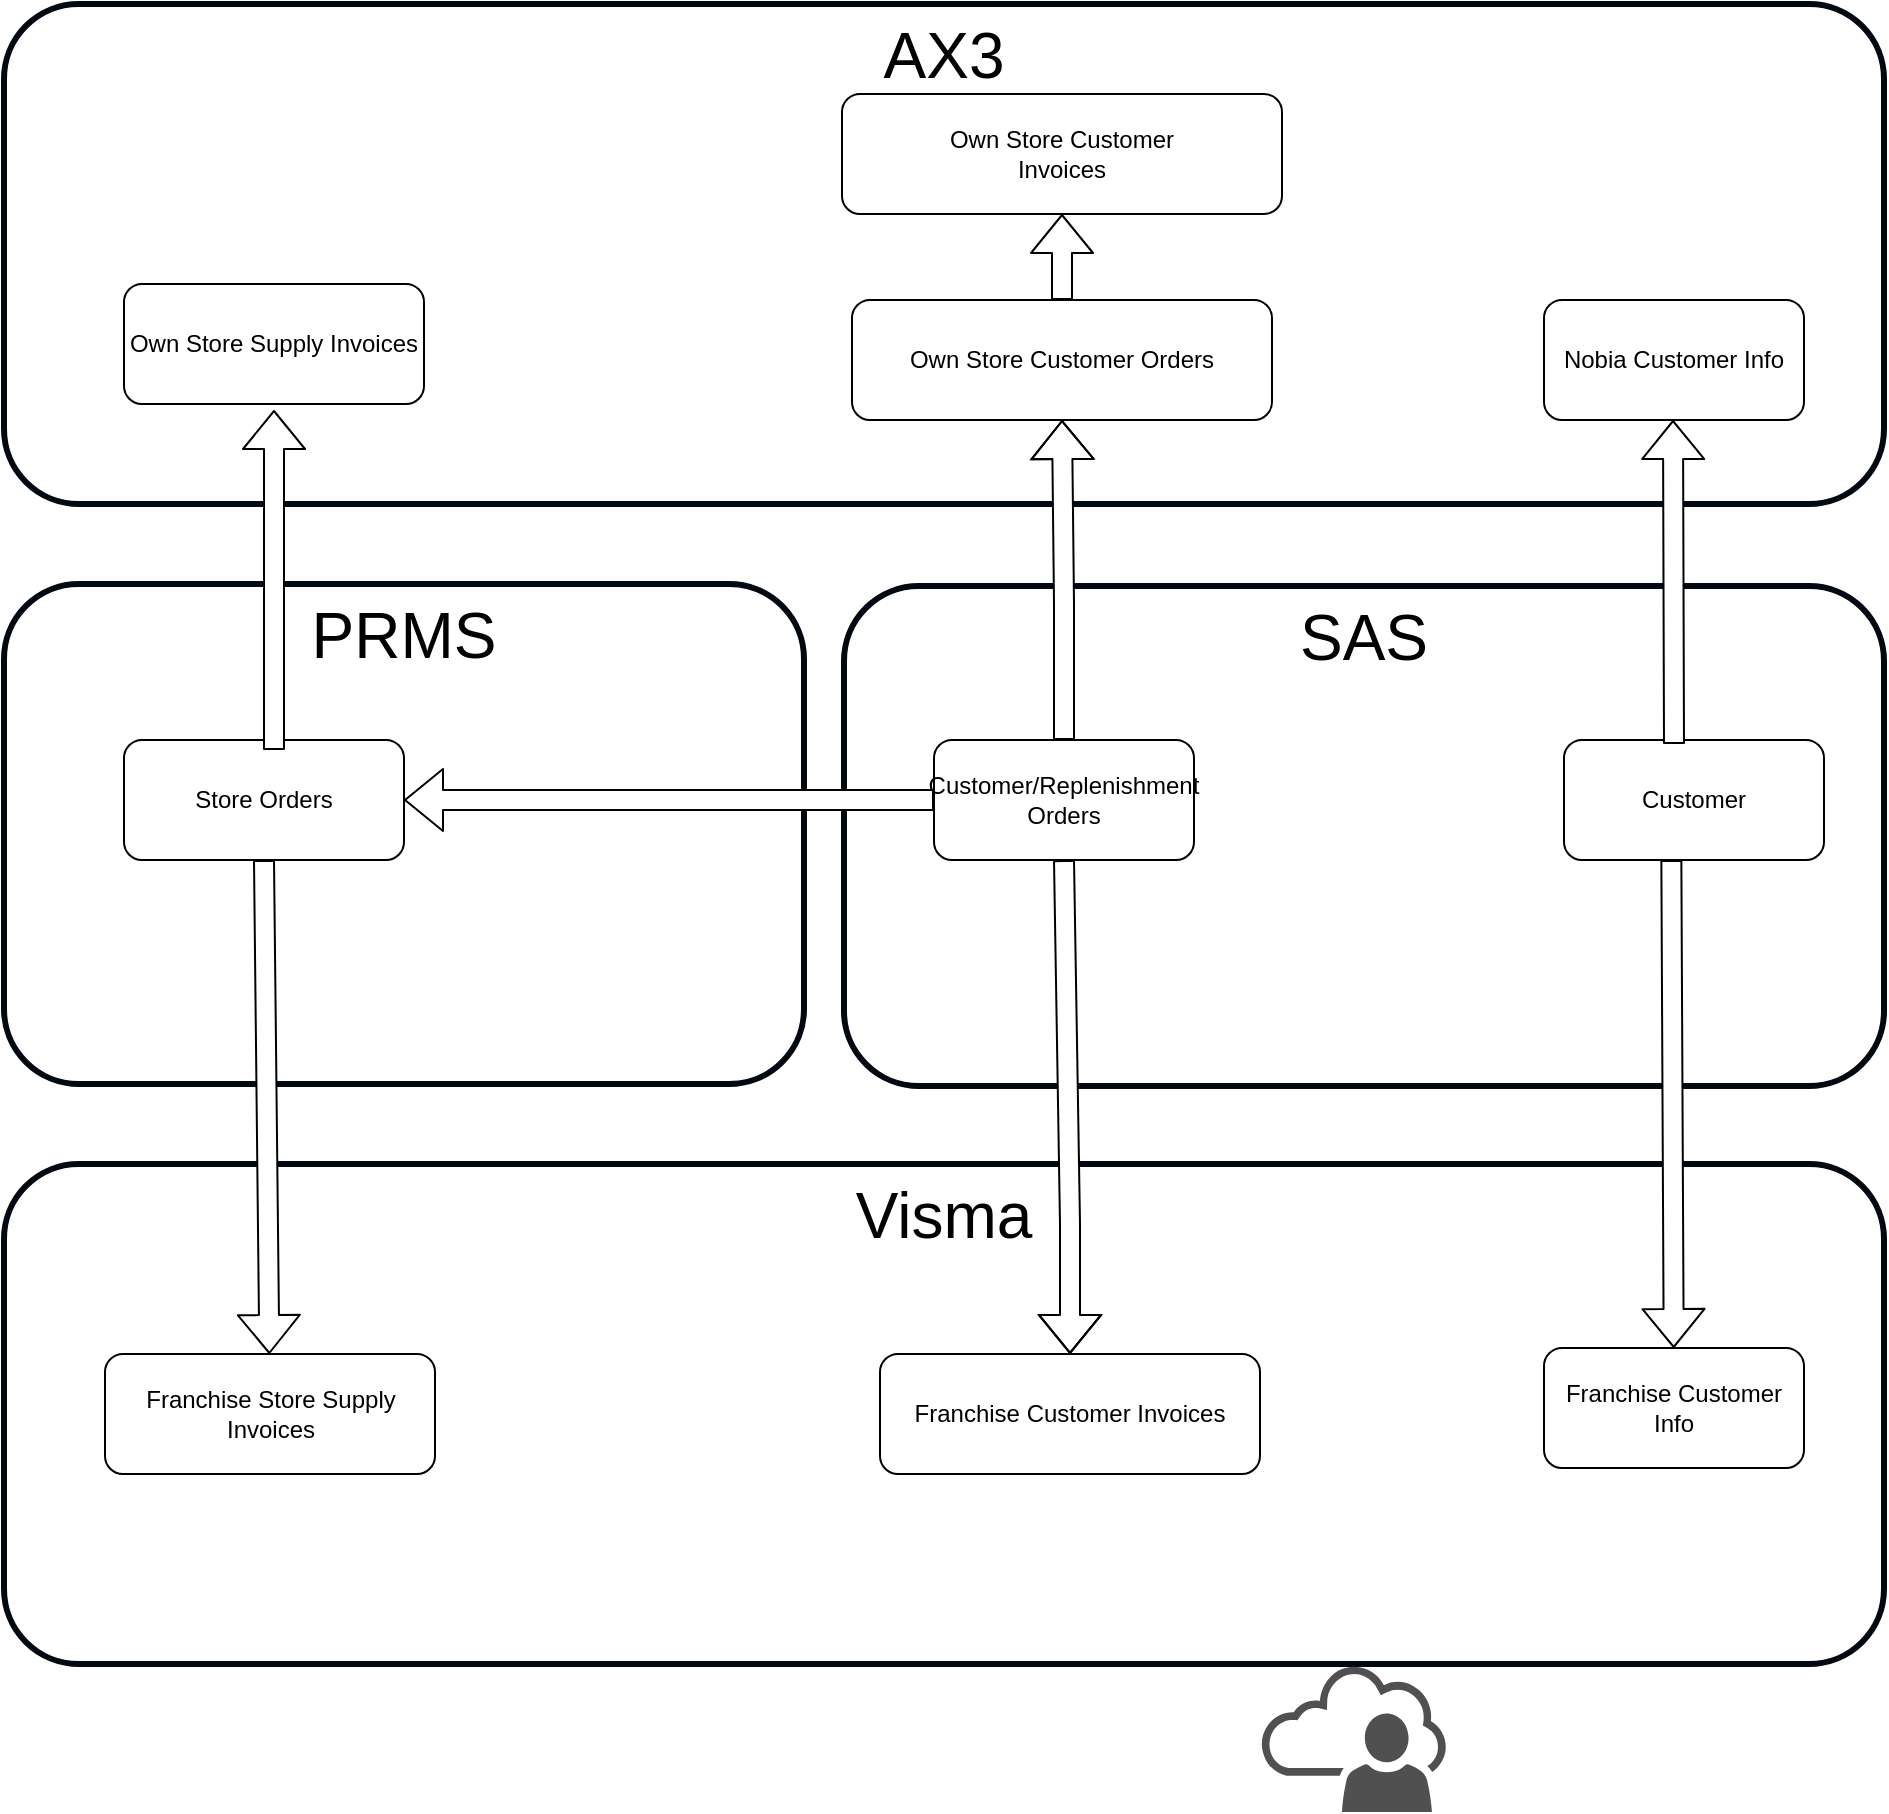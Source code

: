 <mxfile version="14.8.0" type="github" pages="6">
  <diagram id="jrDWQYRpgAg6JNiqAati" name=" Nobia Supply">
    <mxGraphModel dx="2249" dy="773" grid="1" gridSize="10" guides="1" tooltips="1" connect="1" arrows="1" fold="1" page="1" pageScale="1" pageWidth="827" pageHeight="1169" math="0" shadow="0">
      <root>
        <mxCell id="17v_tddYD5YED9fllH2--0" />
        <mxCell id="17v_tddYD5YED9fllH2--1" parent="17v_tddYD5YED9fllH2--0" />
        <mxCell id="R1kuk6NeQ399WjD4Zfti-0" value="Visma" style="rounded=1;whiteSpace=wrap;html=1;verticalAlign=top;strokeWidth=3;strokeColor=#020912;fontSize=32;" parent="17v_tddYD5YED9fllH2--1" vertex="1">
          <mxGeometry x="-710" y="690" width="940" height="250" as="geometry" />
        </mxCell>
        <mxCell id="17v_tddYD5YED9fllH2--2" value="&lt;font style=&quot;font-size: 32px&quot;&gt;AX3&lt;/font&gt;" style="rounded=1;whiteSpace=wrap;html=1;verticalAlign=top;strokeWidth=3;strokeColor=#020912;" parent="17v_tddYD5YED9fllH2--1" vertex="1">
          <mxGeometry x="-710" y="110" width="940" height="250" as="geometry" />
        </mxCell>
        <mxCell id="17v_tddYD5YED9fllH2--3" value="PRMS" style="rounded=1;whiteSpace=wrap;html=1;verticalAlign=top;strokeWidth=3;strokeColor=#020912;fontSize=32;" parent="17v_tddYD5YED9fllH2--1" vertex="1">
          <mxGeometry x="-710" y="400" width="400" height="250" as="geometry" />
        </mxCell>
        <mxCell id="17v_tddYD5YED9fllH2--4" value="SAS" style="rounded=1;whiteSpace=wrap;html=1;verticalAlign=top;strokeWidth=3;strokeColor=#020912;fontSize=32;" parent="17v_tddYD5YED9fllH2--1" vertex="1">
          <mxGeometry x="-290" y="401" width="520" height="250" as="geometry" />
        </mxCell>
        <mxCell id="17v_tddYD5YED9fllH2--6" value="Own Store Supply Invoices" style="rounded=1;whiteSpace=wrap;html=1;" parent="17v_tddYD5YED9fllH2--1" vertex="1">
          <mxGeometry x="-650" y="250" width="150" height="60" as="geometry" />
        </mxCell>
        <mxCell id="17v_tddYD5YED9fllH2--7" value="Franchise Store Supply Invoices" style="rounded=1;whiteSpace=wrap;html=1;" parent="17v_tddYD5YED9fllH2--1" vertex="1">
          <mxGeometry x="-659.5" y="785" width="165" height="60" as="geometry" />
        </mxCell>
        <mxCell id="17v_tddYD5YED9fllH2--8" value="Store Orders" style="rounded=1;whiteSpace=wrap;html=1;" parent="17v_tddYD5YED9fllH2--1" vertex="1">
          <mxGeometry x="-650" y="478" width="140" height="60" as="geometry" />
        </mxCell>
        <mxCell id="17v_tddYD5YED9fllH2--9" value="Customer/Replenishment Orders" style="rounded=1;whiteSpace=wrap;html=1;" parent="17v_tddYD5YED9fllH2--1" vertex="1">
          <mxGeometry x="-245" y="478" width="130" height="60" as="geometry" />
        </mxCell>
        <mxCell id="17v_tddYD5YED9fllH2--10" value="Own Store Customer Orders" style="rounded=1;whiteSpace=wrap;html=1;" parent="17v_tddYD5YED9fllH2--1" vertex="1">
          <mxGeometry x="-286" y="258" width="210" height="60" as="geometry" />
        </mxCell>
        <mxCell id="17v_tddYD5YED9fllH2--11" value="Own Store Customer&lt;br&gt;Invoices" style="rounded=1;whiteSpace=wrap;html=1;" parent="17v_tddYD5YED9fllH2--1" vertex="1">
          <mxGeometry x="-291" y="155" width="220" height="60" as="geometry" />
        </mxCell>
        <mxCell id="17v_tddYD5YED9fllH2--12" value="Franchise Customer Invoices" style="rounded=1;whiteSpace=wrap;html=1;" parent="17v_tddYD5YED9fllH2--1" vertex="1">
          <mxGeometry x="-272" y="785" width="190" height="60" as="geometry" />
        </mxCell>
        <mxCell id="SaCHDSwRMrlZeAkMewXt-2" value="" style="shape=flexArrow;endArrow=classic;html=1;fontSize=32;entryX=1;entryY=0.5;entryDx=0;entryDy=0;fillColor=#ffffff;" parent="17v_tddYD5YED9fllH2--1" source="17v_tddYD5YED9fllH2--9" target="17v_tddYD5YED9fllH2--8" edge="1">
          <mxGeometry width="50" height="50" relative="1" as="geometry">
            <mxPoint x="-150" y="550" as="sourcePoint" />
            <mxPoint x="-100" y="500" as="targetPoint" />
            <Array as="points" />
          </mxGeometry>
        </mxCell>
        <mxCell id="SaCHDSwRMrlZeAkMewXt-4" value="" style="shape=flexArrow;endArrow=classic;html=1;fontSize=32;entryX=0.5;entryY=1;entryDx=0;entryDy=0;fillColor=#ffffff;" parent="17v_tddYD5YED9fllH2--1" source="17v_tddYD5YED9fllH2--9" target="17v_tddYD5YED9fllH2--10" edge="1">
          <mxGeometry width="50" height="50" relative="1" as="geometry">
            <mxPoint x="-150" y="550" as="sourcePoint" />
            <mxPoint x="-100" y="500" as="targetPoint" />
            <Array as="points">
              <mxPoint x="-180" y="410" />
            </Array>
          </mxGeometry>
        </mxCell>
        <mxCell id="SaCHDSwRMrlZeAkMewXt-6" value="" style="shape=flexArrow;endArrow=classic;html=1;fontSize=32;entryX=0.5;entryY=1;entryDx=0;entryDy=0;fillColor=#ffffff;" parent="17v_tddYD5YED9fllH2--1" edge="1">
          <mxGeometry width="50" height="50" relative="1" as="geometry">
            <mxPoint x="-575" y="483" as="sourcePoint" />
            <mxPoint x="-575" y="313" as="targetPoint" />
          </mxGeometry>
        </mxCell>
        <mxCell id="SaCHDSwRMrlZeAkMewXt-7" value="" style="shape=flexArrow;endArrow=classic;html=1;fontSize=32;entryX=0.5;entryY=1;entryDx=0;entryDy=0;" parent="17v_tddYD5YED9fllH2--1" source="17v_tddYD5YED9fllH2--10" target="17v_tddYD5YED9fllH2--11" edge="1">
          <mxGeometry width="50" height="50" relative="1" as="geometry">
            <mxPoint x="-150" y="550" as="sourcePoint" />
            <mxPoint x="-100" y="500" as="targetPoint" />
          </mxGeometry>
        </mxCell>
        <mxCell id="SaCHDSwRMrlZeAkMewXt-8" value="" style="shape=flexArrow;endArrow=classic;html=1;fontSize=32;exitX=0.5;exitY=1;exitDx=0;exitDy=0;fillColor=#ffffff;" parent="17v_tddYD5YED9fllH2--1" source="17v_tddYD5YED9fllH2--8" target="17v_tddYD5YED9fllH2--7" edge="1">
          <mxGeometry width="50" height="50" relative="1" as="geometry">
            <mxPoint x="-150" y="650" as="sourcePoint" />
            <mxPoint x="-100" y="600" as="targetPoint" />
          </mxGeometry>
        </mxCell>
        <mxCell id="SaCHDSwRMrlZeAkMewXt-9" value="" style="shape=flexArrow;endArrow=classic;html=1;fontSize=32;fillColor=#ffffff;entryX=0.5;entryY=0;entryDx=0;entryDy=0;exitX=0.5;exitY=1;exitDx=0;exitDy=0;" parent="17v_tddYD5YED9fllH2--1" source="17v_tddYD5YED9fllH2--9" target="17v_tddYD5YED9fllH2--12" edge="1">
          <mxGeometry width="50" height="50" relative="1" as="geometry">
            <mxPoint x="-25.5" y="540" as="sourcePoint" />
            <mxPoint x="-24.629" y="758.98" as="targetPoint" />
            <Array as="points">
              <mxPoint x="-177" y="720" />
              <mxPoint x="-177" y="750" />
            </Array>
          </mxGeometry>
        </mxCell>
        <mxCell id="hsBg4V_FQBo61ATWj79--0" value="Customer" style="rounded=1;whiteSpace=wrap;html=1;" parent="17v_tddYD5YED9fllH2--1" vertex="1">
          <mxGeometry x="70" y="478" width="130" height="60" as="geometry" />
        </mxCell>
        <mxCell id="hsBg4V_FQBo61ATWj79--1" value="Nobia Customer Info" style="rounded=1;whiteSpace=wrap;html=1;" parent="17v_tddYD5YED9fllH2--1" vertex="1">
          <mxGeometry x="60" y="258" width="130" height="60" as="geometry" />
        </mxCell>
        <mxCell id="hsBg4V_FQBo61ATWj79--2" value="Franchise Customer Info" style="rounded=1;whiteSpace=wrap;html=1;" parent="17v_tddYD5YED9fllH2--1" vertex="1">
          <mxGeometry x="60" y="782" width="130" height="60" as="geometry" />
        </mxCell>
        <mxCell id="hsBg4V_FQBo61ATWj79--3" value="" style="shape=flexArrow;endArrow=classic;html=1;fontSize=32;entryX=0.5;entryY=1;entryDx=0;entryDy=0;fillColor=#ffffff;" parent="17v_tddYD5YED9fllH2--1" edge="1">
          <mxGeometry width="50" height="50" relative="1" as="geometry">
            <mxPoint x="125" y="480" as="sourcePoint" />
            <mxPoint x="124.5" y="318" as="targetPoint" />
          </mxGeometry>
        </mxCell>
        <mxCell id="hsBg4V_FQBo61ATWj79--4" value="" style="shape=flexArrow;endArrow=classic;html=1;fontSize=32;exitX=0.5;exitY=1;exitDx=0;exitDy=0;fillColor=#ffffff;" parent="17v_tddYD5YED9fllH2--1" target="hsBg4V_FQBo61ATWj79--2" edge="1">
          <mxGeometry width="50" height="50" relative="1" as="geometry">
            <mxPoint x="123.68" y="538" as="sourcePoint" />
            <mxPoint x="126.323" y="760" as="targetPoint" />
          </mxGeometry>
        </mxCell>
        <mxCell id="LGHmxZfdVbnAYF5muwmR-1" value="" style="pointerEvents=1;shadow=0;dashed=0;html=1;strokeColor=none;fillColor=#505050;labelPosition=center;verticalLabelPosition=bottom;outlineConnect=0;verticalAlign=top;align=center;shape=mxgraph.office.clouds.online_user;" parent="17v_tddYD5YED9fllH2--1" vertex="1">
          <mxGeometry x="-82" y="940" width="93" height="74" as="geometry" />
        </mxCell>
      </root>
    </mxGraphModel>
  </diagram>
  <diagram name="Third Party Supply" id="73dfMb3KHLpG6mg3Pfn-">
    <mxGraphModel dx="2249" dy="773" grid="1" gridSize="10" guides="1" tooltips="1" connect="1" arrows="1" fold="1" page="1" pageScale="1" pageWidth="827" pageHeight="1169" math="0" shadow="0">
      <root>
        <mxCell id="1DQ0zLW5CjV3VldknKk9-0" />
        <mxCell id="1DQ0zLW5CjV3VldknKk9-1" parent="1DQ0zLW5CjV3VldknKk9-0" />
        <mxCell id="1DQ0zLW5CjV3VldknKk9-2" value="Visma" style="rounded=1;whiteSpace=wrap;html=1;verticalAlign=top;strokeWidth=3;strokeColor=#020912;fontSize=32;" parent="1DQ0zLW5CjV3VldknKk9-1" vertex="1">
          <mxGeometry x="-710" y="690" width="510" height="250" as="geometry" />
        </mxCell>
        <mxCell id="1DQ0zLW5CjV3VldknKk9-3" value="AX3" style="rounded=1;whiteSpace=wrap;html=1;verticalAlign=top;strokeWidth=3;strokeColor=#020912;fontSize=32;" parent="1DQ0zLW5CjV3VldknKk9-1" vertex="1">
          <mxGeometry x="-710" y="110" width="510" height="250" as="geometry" />
        </mxCell>
        <mxCell id="1DQ0zLW5CjV3VldknKk9-4" value="&lt;font style=&quot;font-size: 32px&quot;&gt;PRMS 100&lt;/font&gt;" style="rounded=1;whiteSpace=wrap;html=1;verticalAlign=top;strokeWidth=3;strokeColor=#020912;" parent="1DQ0zLW5CjV3VldknKk9-1" vertex="1">
          <mxGeometry x="-710" y="400" width="510" height="250" as="geometry" />
        </mxCell>
        <mxCell id="1DQ0zLW5CjV3VldknKk9-5" value="SAS" style="rounded=1;whiteSpace=wrap;html=1;verticalAlign=top;strokeWidth=3;strokeColor=#020912;fontSize=32;" parent="1DQ0zLW5CjV3VldknKk9-1" vertex="1">
          <mxGeometry x="-150" y="390" width="380" height="250" as="geometry" />
        </mxCell>
        <mxCell id="1DQ0zLW5CjV3VldknKk9-8" value="Store Orders" style="rounded=1;whiteSpace=wrap;html=1;" parent="1DQ0zLW5CjV3VldknKk9-1" vertex="1">
          <mxGeometry x="-640" y="480" width="390" height="60" as="geometry" />
        </mxCell>
        <mxCell id="1DQ0zLW5CjV3VldknKk9-9" value="Customer Orders" style="rounded=1;whiteSpace=wrap;html=1;" parent="1DQ0zLW5CjV3VldknKk9-1" vertex="1">
          <mxGeometry x="-90" y="485" width="260" height="60" as="geometry" />
        </mxCell>
        <mxCell id="1DQ0zLW5CjV3VldknKk9-10" value="Own Store Orders" style="rounded=1;whiteSpace=wrap;html=1;" parent="1DQ0zLW5CjV3VldknKk9-1" vertex="1">
          <mxGeometry x="-440" y="250" width="210" height="60" as="geometry" />
        </mxCell>
        <mxCell id="1DQ0zLW5CjV3VldknKk9-11" value="Own Store Customer&lt;br&gt;Invoices" style="rounded=1;whiteSpace=wrap;html=1;" parent="1DQ0zLW5CjV3VldknKk9-1" vertex="1">
          <mxGeometry x="-320" y="160" width="100" height="60" as="geometry" />
        </mxCell>
        <mxCell id="1DQ0zLW5CjV3VldknKk9-12" value="Franchise Customer Invoices" style="rounded=1;whiteSpace=wrap;html=1;" parent="1DQ0zLW5CjV3VldknKk9-1" vertex="1">
          <mxGeometry x="-315" y="760" width="90" height="60" as="geometry" />
        </mxCell>
        <mxCell id="1DQ0zLW5CjV3VldknKk9-15" value="Own Store Purchase Orders" style="rounded=1;whiteSpace=wrap;html=1;" parent="1DQ0zLW5CjV3VldknKk9-1" vertex="1">
          <mxGeometry x="-440" y="160" width="100" height="60" as="geometry" />
        </mxCell>
        <mxCell id="1DQ0zLW5CjV3VldknKk9-16" value="Own Store Purchase Orders" style="rounded=1;whiteSpace=wrap;html=1;" parent="1DQ0zLW5CjV3VldknKk9-1" vertex="1">
          <mxGeometry x="-440" y="760" width="100" height="60" as="geometry" />
        </mxCell>
      </root>
    </mxGraphModel>
  </diagram>
  <diagram name="Stock Ledger-  Warehouse" id="GQFFgit924U1luR35Npb">
    <mxGraphModel dx="2489" dy="774" grid="1" gridSize="10" guides="1" tooltips="1" connect="1" arrows="1" fold="1" page="1" pageScale="1" pageWidth="827" pageHeight="1169" math="0" shadow="0">
      <root>
        <mxCell id="ws2Ox3_4FYoyUnTtv1Ze-0" />
        <mxCell id="ws2Ox3_4FYoyUnTtv1Ze-1" parent="ws2Ox3_4FYoyUnTtv1Ze-0" />
        <mxCell id="ws2Ox3_4FYoyUnTtv1Ze-3" value="AX3" style="rounded=1;whiteSpace=wrap;html=1;verticalAlign=top;strokeWidth=3;strokeColor=#020912;fontSize=32;" vertex="1" parent="ws2Ox3_4FYoyUnTtv1Ze-1">
          <mxGeometry x="-710" y="110" width="510" height="250" as="geometry" />
        </mxCell>
        <mxCell id="ws2Ox3_4FYoyUnTtv1Ze-15" value="General Ledger" style="rounded=1;whiteSpace=wrap;html=1;horizontal=0;verticalAlign=top;rotation=90;" vertex="1" parent="ws2Ox3_4FYoyUnTtv1Ze-1">
          <mxGeometry x="-670" y="160" width="180" height="170" as="geometry" />
        </mxCell>
        <mxCell id="ws2Ox3_4FYoyUnTtv1Ze-2" value="Visma" style="rounded=1;whiteSpace=wrap;html=1;verticalAlign=top;strokeWidth=3;strokeColor=#020912;fontSize=32;" vertex="1" parent="ws2Ox3_4FYoyUnTtv1Ze-1">
          <mxGeometry x="-710" y="690" width="510" height="250" as="geometry" />
        </mxCell>
        <mxCell id="ws2Ox3_4FYoyUnTtv1Ze-4" value="PRMS100" style="rounded=1;whiteSpace=wrap;html=1;verticalAlign=top;strokeWidth=3;strokeColor=#020912;fontSize=32;" vertex="1" parent="ws2Ox3_4FYoyUnTtv1Ze-1">
          <mxGeometry x="-710" y="400" width="510" height="250" as="geometry" />
        </mxCell>
        <mxCell id="ws2Ox3_4FYoyUnTtv1Ze-5" value="SAS" style="rounded=1;whiteSpace=wrap;html=1;verticalAlign=top;strokeWidth=3;strokeColor=#020912;fontSize=32;" vertex="1" parent="ws2Ox3_4FYoyUnTtv1Ze-1">
          <mxGeometry x="-150" y="390" width="380" height="250" as="geometry" />
        </mxCell>
        <mxCell id="ws2Ox3_4FYoyUnTtv1Ze-6" value="PRMS Store Stock" style="rounded=1;whiteSpace=wrap;html=1;" vertex="1" parent="ws2Ox3_4FYoyUnTtv1Ze-1">
          <mxGeometry x="-640" y="480" width="390" height="60" as="geometry" />
        </mxCell>
        <mxCell id="ws2Ox3_4FYoyUnTtv1Ze-7" value="Store Stock Quantity" style="rounded=1;whiteSpace=wrap;html=1;" vertex="1" parent="ws2Ox3_4FYoyUnTtv1Ze-1">
          <mxGeometry x="-90" y="480" width="260" height="60" as="geometry" />
        </mxCell>
        <mxCell id="ws2Ox3_4FYoyUnTtv1Ze-14" value="Nobia Stock Value" style="rounded=1;whiteSpace=wrap;html=1;" vertex="1" parent="ws2Ox3_4FYoyUnTtv1Ze-1">
          <mxGeometry x="-650" y="240" width="140" height="60" as="geometry" />
        </mxCell>
      </root>
    </mxGraphModel>
  </diagram>
  <diagram name="Stock Ledger-  No Warehouse" id="0xqwUgnX253JzgeQYl1H">
    <mxGraphModel dx="2249" dy="773" grid="1" gridSize="10" guides="1" tooltips="1" connect="1" arrows="1" fold="1" page="1" pageScale="1" pageWidth="827" pageHeight="1169" math="0" shadow="0">
      <root>
        <mxCell id="IkdPTKBB6_Nl0vciRkAG-0" />
        <mxCell id="IkdPTKBB6_Nl0vciRkAG-1" parent="IkdPTKBB6_Nl0vciRkAG-0" />
        <mxCell id="IkdPTKBB6_Nl0vciRkAG-2" value="&lt;font style=&quot;font-size: 32px&quot;&gt;AX3&lt;/font&gt;" style="rounded=1;whiteSpace=wrap;html=1;verticalAlign=top;strokeWidth=3;strokeColor=#020912;" parent="IkdPTKBB6_Nl0vciRkAG-1" vertex="1">
          <mxGeometry x="-710" y="110" width="510" height="250" as="geometry" />
        </mxCell>
        <mxCell id="IkdPTKBB6_Nl0vciRkAG-3" value="General Ledger" style="rounded=1;whiteSpace=wrap;html=1;horizontal=0;verticalAlign=top;rotation=90;" parent="IkdPTKBB6_Nl0vciRkAG-1" vertex="1">
          <mxGeometry x="-430" y="160" width="180" height="170" as="geometry" />
        </mxCell>
        <mxCell id="IkdPTKBB6_Nl0vciRkAG-4" value="&lt;font style=&quot;font-size: 32px&quot;&gt;VISMA&lt;/font&gt;" style="rounded=1;whiteSpace=wrap;html=1;verticalAlign=top;strokeWidth=3;strokeColor=#020912;" parent="IkdPTKBB6_Nl0vciRkAG-1" vertex="1">
          <mxGeometry x="-710" y="690" width="510" height="250" as="geometry" />
        </mxCell>
        <mxCell id="IkdPTKBB6_Nl0vciRkAG-5" value="&lt;font style=&quot;font-size: 32px&quot;&gt;PRMS100&lt;/font&gt;" style="rounded=1;whiteSpace=wrap;html=1;verticalAlign=top;strokeWidth=3;strokeColor=#020912;" parent="IkdPTKBB6_Nl0vciRkAG-1" vertex="1">
          <mxGeometry x="-710" y="400" width="510" height="250" as="geometry" />
        </mxCell>
        <mxCell id="IkdPTKBB6_Nl0vciRkAG-6" value="&lt;font style=&quot;font-size: 32px&quot;&gt;SAS&lt;/font&gt;" style="rounded=1;whiteSpace=wrap;html=1;verticalAlign=top;strokeWidth=3;strokeColor=#020912;" parent="IkdPTKBB6_Nl0vciRkAG-1" vertex="1">
          <mxGeometry x="-150" y="390" width="380" height="250" as="geometry" />
        </mxCell>
        <mxCell id="IkdPTKBB6_Nl0vciRkAG-8" value="Store Stock Quantity" style="rounded=1;whiteSpace=wrap;html=1;" parent="IkdPTKBB6_Nl0vciRkAG-1" vertex="1">
          <mxGeometry x="-90" y="480" width="260" height="60" as="geometry" />
        </mxCell>
        <mxCell id="IkdPTKBB6_Nl0vciRkAG-9" value="Nobia Stock Value" style="rounded=1;whiteSpace=wrap;html=1;" parent="IkdPTKBB6_Nl0vciRkAG-1" vertex="1">
          <mxGeometry x="-410" y="240" width="140" height="60" as="geometry" />
        </mxCell>
        <mxCell id="3WahdRk8mF6hTrRKMEYW-0" value="&lt;font style=&quot;font-size: 32px&quot;&gt;Franchise Operator&lt;/font&gt;" style="shape=umlActor;verticalLabelPosition=bottom;verticalAlign=top;html=1;outlineConnect=0;" parent="IkdPTKBB6_Nl0vciRkAG-1" vertex="1">
          <mxGeometry x="10" y="750" width="55" height="90" as="geometry" />
        </mxCell>
        <mxCell id="lvvbPhBazpR7KX16mubm-0" value="Store Stock Quantity" style="rounded=1;whiteSpace=wrap;html=1;" parent="IkdPTKBB6_Nl0vciRkAG-1" vertex="1">
          <mxGeometry x="-80" y="490" width="260" height="60" as="geometry" />
        </mxCell>
      </root>
    </mxGraphModel>
  </diagram>
  <diagram id="IaJMVW7X-WGWm4Ik568n" name="Option 3a - SAS">
    <mxGraphModel dx="1662" dy="773" grid="1" gridSize="10" guides="1" tooltips="1" connect="1" arrows="1" fold="1" page="1" pageScale="1" pageWidth="827" pageHeight="1169" math="0" shadow="0">
      <root>
        <mxCell id="xev3PPcgDSWO2fm31PF--0" />
        <mxCell id="xev3PPcgDSWO2fm31PF--1" parent="xev3PPcgDSWO2fm31PF--0" />
        <mxCell id="GVWIDh5UjIT0t74AXxfq-0" value="" style="rounded=0;whiteSpace=wrap;html=1;fillColor=#E0C9B1;" vertex="1" parent="xev3PPcgDSWO2fm31PF--1">
          <mxGeometry x="430" y="40" width="405" height="540" as="geometry" />
        </mxCell>
        <mxCell id="ilSIok9MV1qe3Yi_PnVc-0" value="" style="rounded=0;whiteSpace=wrap;html=1;fillColor=#00B9F2;" vertex="1" parent="xev3PPcgDSWO2fm31PF--1">
          <mxGeometry x="5" y="40" width="405" height="540" as="geometry" />
        </mxCell>
        <mxCell id="hDvQUWtPvzZPX8gTFSnm-5" value="" style="rounded=1;whiteSpace=wrap;html=1;verticalAlign=top;strokeWidth=2;strokeColor=#020912;fillColor=none;dashed=1;" parent="xev3PPcgDSWO2fm31PF--1" vertex="1">
          <mxGeometry x="20" y="85" width="310" height="465" as="geometry" />
        </mxCell>
        <mxCell id="hDvQUWtPvzZPX8gTFSnm-6" value="" style="rounded=1;whiteSpace=wrap;html=1;verticalAlign=top;strokeWidth=2;strokeColor=#020912;fillColor=none;dashed=1;" parent="xev3PPcgDSWO2fm31PF--1" vertex="1">
          <mxGeometry x="510" y="85" width="290" height="465" as="geometry" />
        </mxCell>
        <mxCell id="xev3PPcgDSWO2fm31PF--2" value="&lt;font style=&quot;font-size: 32px&quot;&gt;SAS&lt;/font&gt;" style="rounded=1;whiteSpace=wrap;html=1;verticalAlign=top;strokeWidth=3;strokeColor=#020912;" parent="xev3PPcgDSWO2fm31PF--1" vertex="1">
          <mxGeometry x="530" y="140" width="250" height="380" as="geometry" />
        </mxCell>
        <mxCell id="gwzidx0A8JCvYCh94Z4s-0" value="Franchise Stock" style="rounded=1;whiteSpace=wrap;html=1;" parent="xev3PPcgDSWO2fm31PF--1" vertex="1">
          <mxGeometry x="605" y="240" width="100" height="70" as="geometry" />
        </mxCell>
        <mxCell id="gwzidx0A8JCvYCh94Z4s-1" value="&lt;font style=&quot;font-size: 32px&quot;&gt;SAP &lt;br&gt;Sales Cloud&lt;/font&gt;" style="rounded=1;whiteSpace=wrap;html=1;verticalAlign=top;strokeWidth=3;strokeColor=#020912;" parent="xev3PPcgDSWO2fm31PF--1" vertex="1">
          <mxGeometry x="50" y="140" width="250" height="380" as="geometry" />
        </mxCell>
        <mxCell id="gwzidx0A8JCvYCh94Z4s-2" value="Sales Order" style="rounded=1;whiteSpace=wrap;html=1;" parent="xev3PPcgDSWO2fm31PF--1" vertex="1">
          <mxGeometry x="605" y="340" width="100" height="130" as="geometry" />
        </mxCell>
        <mxCell id="gwzidx0A8JCvYCh94Z4s-6" value="Update Sales Order" style="rounded=1;whiteSpace=wrap;html=1;fontStyle=1" parent="xev3PPcgDSWO2fm31PF--1" vertex="1">
          <mxGeometry x="260" y="421" width="100" height="50" as="geometry" />
        </mxCell>
        <mxCell id="gwzidx0A8JCvYCh94Z4s-7" value="Post Sales Order" style="rounded=1;whiteSpace=wrap;html=1;fontStyle=1" parent="xev3PPcgDSWO2fm31PF--1" vertex="1">
          <mxGeometry x="470" y="340" width="100" height="50" as="geometry" />
        </mxCell>
        <mxCell id="gwzidx0A8JCvYCh94Z4s-8" value="Sales Order" style="rounded=1;whiteSpace=wrap;html=1;" parent="xev3PPcgDSWO2fm31PF--1" vertex="1">
          <mxGeometry x="125" y="240" width="100" height="230" as="geometry" />
        </mxCell>
        <mxCell id="gwzidx0A8JCvYCh94Z4s-12" value="ATP Service" style="rounded=1;whiteSpace=wrap;html=1;fontStyle=1" parent="xev3PPcgDSWO2fm31PF--1" vertex="1">
          <mxGeometry x="470" y="250" width="100" height="50" as="geometry" />
        </mxCell>
        <mxCell id="gwzidx0A8JCvYCh94Z4s-16" value="" style="endArrow=classic;html=1;entryX=0;entryY=0.25;entryDx=0;entryDy=0;exitX=0.997;exitY=0.093;exitDx=0;exitDy=0;exitPerimeter=0;" parent="xev3PPcgDSWO2fm31PF--1" source="gwzidx0A8JCvYCh94Z4s-8" target="gwzidx0A8JCvYCh94Z4s-12" edge="1">
          <mxGeometry width="50" height="50" relative="1" as="geometry">
            <mxPoint x="230" y="263" as="sourcePoint" />
            <mxPoint x="440" y="360" as="targetPoint" />
          </mxGeometry>
        </mxCell>
        <mxCell id="gwzidx0A8JCvYCh94Z4s-17" value="" style="endArrow=classic;html=1;exitX=0;exitY=0.75;exitDx=0;exitDy=0;entryX=1.01;entryY=0.206;entryDx=0;entryDy=0;entryPerimeter=0;" parent="xev3PPcgDSWO2fm31PF--1" source="gwzidx0A8JCvYCh94Z4s-12" target="gwzidx0A8JCvYCh94Z4s-8" edge="1">
          <mxGeometry width="50" height="50" relative="1" as="geometry">
            <mxPoint x="390" y="420" as="sourcePoint" />
            <mxPoint x="440" y="370" as="targetPoint" />
          </mxGeometry>
        </mxCell>
        <mxCell id="gwzidx0A8JCvYCh94Z4s-18" value="" style="endArrow=classic;html=1;exitX=1;exitY=0.25;exitDx=0;exitDy=0;entryX=0.01;entryY=0.324;entryDx=0;entryDy=0;entryPerimeter=0;" parent="xev3PPcgDSWO2fm31PF--1" source="gwzidx0A8JCvYCh94Z4s-12" target="gwzidx0A8JCvYCh94Z4s-0" edge="1">
          <mxGeometry width="50" height="50" relative="1" as="geometry">
            <mxPoint x="555" y="320" as="sourcePoint" />
            <mxPoint x="605" y="270" as="targetPoint" />
          </mxGeometry>
        </mxCell>
        <mxCell id="gwzidx0A8JCvYCh94Z4s-19" value="" style="endArrow=classic;html=1;exitX=-0.01;exitY=0.676;exitDx=0;exitDy=0;exitPerimeter=0;entryX=1;entryY=0.75;entryDx=0;entryDy=0;" parent="xev3PPcgDSWO2fm31PF--1" source="gwzidx0A8JCvYCh94Z4s-0" target="gwzidx0A8JCvYCh94Z4s-12" edge="1">
          <mxGeometry width="50" height="50" relative="1" as="geometry">
            <mxPoint x="390" y="420" as="sourcePoint" />
            <mxPoint x="440" y="370" as="targetPoint" />
          </mxGeometry>
        </mxCell>
        <mxCell id="gwzidx0A8JCvYCh94Z4s-20" value="" style="endArrow=classic;html=1;entryX=0;entryY=0.25;entryDx=0;entryDy=0;exitX=0.997;exitY=0.093;exitDx=0;exitDy=0;exitPerimeter=0;" parent="xev3PPcgDSWO2fm31PF--1" edge="1">
          <mxGeometry width="50" height="50" relative="1" as="geometry">
            <mxPoint x="224.7" y="364.45" as="sourcePoint" />
            <mxPoint x="470" y="365.56" as="targetPoint" />
          </mxGeometry>
        </mxCell>
        <mxCell id="gwzidx0A8JCvYCh94Z4s-22" value="" style="endArrow=classic;html=1;exitX=1;exitY=0.25;exitDx=0;exitDy=0;entryX=0.01;entryY=0.324;entryDx=0;entryDy=0;entryPerimeter=0;" parent="xev3PPcgDSWO2fm31PF--1" edge="1">
          <mxGeometry width="50" height="50" relative="1" as="geometry">
            <mxPoint x="570" y="364.67" as="sourcePoint" />
            <mxPoint x="606" y="364.85" as="targetPoint" />
          </mxGeometry>
        </mxCell>
        <mxCell id="gwzidx0A8JCvYCh94Z4s-23" value="" style="endArrow=classic;startArrow=classic;html=1;" parent="xev3PPcgDSWO2fm31PF--1" source="gwzidx0A8JCvYCh94Z4s-2" target="gwzidx0A8JCvYCh94Z4s-0" edge="1">
          <mxGeometry width="50" height="50" relative="1" as="geometry">
            <mxPoint x="660" y="340" as="sourcePoint" />
            <mxPoint x="440" y="370" as="targetPoint" />
          </mxGeometry>
        </mxCell>
        <mxCell id="gwzidx0A8JCvYCh94Z4s-24" value="" style="endArrow=classic;html=1;" parent="xev3PPcgDSWO2fm31PF--1" edge="1">
          <mxGeometry width="50" height="50" relative="1" as="geometry">
            <mxPoint x="602" y="449" as="sourcePoint" />
            <mxPoint x="360" y="449" as="targetPoint" />
            <Array as="points">
              <mxPoint x="470" y="449" />
            </Array>
          </mxGeometry>
        </mxCell>
        <mxCell id="gwzidx0A8JCvYCh94Z4s-25" value="" style="endArrow=classic;html=1;exitX=0;exitY=0.5;exitDx=0;exitDy=0;" parent="xev3PPcgDSWO2fm31PF--1" source="gwzidx0A8JCvYCh94Z4s-6" edge="1">
          <mxGeometry width="50" height="50" relative="1" as="geometry">
            <mxPoint x="580" y="374.67" as="sourcePoint" />
            <mxPoint x="224" y="446" as="targetPoint" />
          </mxGeometry>
        </mxCell>
        <mxCell id="gwzidx0A8JCvYCh94Z4s-26" value="" style="endArrow=none;dashed=1;html=1;strokeWidth=3;" parent="xev3PPcgDSWO2fm31PF--1" edge="1">
          <mxGeometry width="50" height="50" relative="1" as="geometry">
            <mxPoint x="420" y="570" as="sourcePoint" />
            <mxPoint x="420" y="40" as="targetPoint" />
          </mxGeometry>
        </mxCell>
        <mxCell id="gwzidx0A8JCvYCh94Z4s-29" value="&lt;font style=&quot;font-size: 24px&quot;&gt;SAP*&lt;/font&gt;" style="text;html=1;align=center;verticalAlign=middle;resizable=0;points=[];autosize=1;strokeColor=none;fontStyle=1" parent="xev3PPcgDSWO2fm31PF--1" vertex="1">
          <mxGeometry x="140" y="50" width="70" height="20" as="geometry" />
        </mxCell>
        <mxCell id="gwzidx0A8JCvYCh94Z4s-30" value="&lt;font style=&quot;font-size: 24px&quot;&gt;LEGACY&lt;/font&gt;" style="text;html=1;align=center;verticalAlign=middle;resizable=0;points=[];autosize=1;strokeColor=none;fontStyle=1" parent="xev3PPcgDSWO2fm31PF--1" vertex="1">
          <mxGeometry x="595" y="50" width="120" height="20" as="geometry" />
        </mxCell>
        <mxCell id="hDvQUWtPvzZPX8gTFSnm-4" value="" style="shape=image;html=1;verticalAlign=top;verticalLabelPosition=bottom;labelBackgroundColor=#ffffff;imageAspect=0;aspect=fixed;image=https://cdn0.iconfinder.com/data/icons/users-android-l-lollipop-icon-pack/24/user-128.png;fillColor=#000000;" parent="xev3PPcgDSWO2fm31PF--1" vertex="1">
          <mxGeometry x="350" y="740" width="128" height="128" as="geometry" />
        </mxCell>
        <mxCell id="hDvQUWtPvzZPX8gTFSnm-7" value="" style="html=1;verticalLabelPosition=bottom;align=center;labelBackgroundColor=#ffffff;verticalAlign=top;strokeWidth=2;shadow=0;dashed=0;shape=mxgraph.ios7.icons.cloud;" parent="xev3PPcgDSWO2fm31PF--1" vertex="1">
          <mxGeometry x="10" y="70" width="70" height="45" as="geometry" />
        </mxCell>
        <mxCell id="hDvQUWtPvzZPX8gTFSnm-8" value="" style="outlineConnect=0;dashed=0;verticalLabelPosition=bottom;verticalAlign=top;align=center;html=1;shape=mxgraph.aws3.corporate_data_center;gradientColor=none;strokeWidth=2;fillColor=#000000;" parent="xev3PPcgDSWO2fm31PF--1" vertex="1">
          <mxGeometry x="500" y="70" width="46.5" height="63" as="geometry" />
        </mxCell>
        <mxCell id="fnTInW0fQXc2r4hrCVsQ-0" value="" style="endArrow=classic;html=1;dashed=1;strokeWidth=1;exitX=0.5;exitY=0;exitDx=0;exitDy=0;entryX=0.439;entryY=1.004;entryDx=0;entryDy=0;entryPerimeter=0;" parent="xev3PPcgDSWO2fm31PF--1" source="hDvQUWtPvzZPX8gTFSnm-4" target="hDvQUWtPvzZPX8gTFSnm-5" edge="1">
          <mxGeometry width="50" height="50" relative="1" as="geometry">
            <mxPoint x="370" y="680" as="sourcePoint" />
            <mxPoint x="420" y="630" as="targetPoint" />
          </mxGeometry>
        </mxCell>
        <mxCell id="fnTInW0fQXc2r4hrCVsQ-2" value="Sales Processes" style="edgeLabel;html=1;align=center;verticalAlign=middle;resizable=0;points=[];" parent="fnTInW0fQXc2r4hrCVsQ-0" vertex="1" connectable="0">
          <mxGeometry x="0.144" y="1" relative="1" as="geometry">
            <mxPoint as="offset" />
          </mxGeometry>
        </mxCell>
        <mxCell id="fnTInW0fQXc2r4hrCVsQ-1" value="" style="endArrow=classic;html=1;dashed=1;strokeWidth=1;exitX=0.5;exitY=0;exitDx=0;exitDy=0;entryX=0.554;entryY=0.999;entryDx=0;entryDy=0;entryPerimeter=0;" parent="xev3PPcgDSWO2fm31PF--1" source="hDvQUWtPvzZPX8gTFSnm-4" target="hDvQUWtPvzZPX8gTFSnm-6" edge="1">
          <mxGeometry width="50" height="50" relative="1" as="geometry">
            <mxPoint x="424" y="750" as="sourcePoint" />
            <mxPoint x="166.09" y="561.86" as="targetPoint" />
          </mxGeometry>
        </mxCell>
        <mxCell id="fnTInW0fQXc2r4hrCVsQ-3" value="Stock Handling Processes" style="edgeLabel;html=1;align=center;verticalAlign=middle;resizable=0;points=[];" parent="fnTInW0fQXc2r4hrCVsQ-1" vertex="1" connectable="0">
          <mxGeometry x="0.113" relative="1" as="geometry">
            <mxPoint as="offset" />
          </mxGeometry>
        </mxCell>
      </root>
    </mxGraphModel>
  </diagram>
  <diagram name="Option 3b - Web PRMS" id="Lq7MSlCV93OpZFSGl05u">
    <mxGraphModel dx="1662" dy="773" grid="1" gridSize="10" guides="1" tooltips="1" connect="1" arrows="1" fold="1" page="1" pageScale="1" pageWidth="827" pageHeight="1169" math="0" shadow="0">
      <root>
        <mxCell id="2yseZZR1O4K5VPSn37RU-0" />
        <mxCell id="2yseZZR1O4K5VPSn37RU-1" parent="2yseZZR1O4K5VPSn37RU-0" />
        <mxCell id="f3hAFq6tDsY0sPV8AS8J-1" value="" style="rounded=0;whiteSpace=wrap;html=1;fillColor=#E0C9B1;" vertex="1" parent="2yseZZR1O4K5VPSn37RU-1">
          <mxGeometry x="430" y="40" width="405" height="650" as="geometry" />
        </mxCell>
        <mxCell id="f3hAFq6tDsY0sPV8AS8J-0" value="" style="rounded=0;whiteSpace=wrap;html=1;fillColor=#00B9F2;" vertex="1" parent="2yseZZR1O4K5VPSn37RU-1">
          <mxGeometry x="5" y="40" width="405" height="650" as="geometry" />
        </mxCell>
        <mxCell id="2yseZZR1O4K5VPSn37RU-30" value="" style="rounded=1;whiteSpace=wrap;html=1;verticalAlign=top;strokeWidth=2;strokeColor=#020912;fillColor=none;dashed=1;arcSize=25;" parent="2yseZZR1O4K5VPSn37RU-1" vertex="1">
          <mxGeometry x="510" y="550" width="290" height="110" as="geometry" />
        </mxCell>
        <mxCell id="2yseZZR1O4K5VPSn37RU-2" value="" style="rounded=1;whiteSpace=wrap;html=1;verticalAlign=top;strokeWidth=2;strokeColor=#020912;fillColor=none;dashed=1;" parent="2yseZZR1O4K5VPSn37RU-1" vertex="1">
          <mxGeometry x="20" y="85" width="310" height="575" as="geometry" />
        </mxCell>
        <mxCell id="2yseZZR1O4K5VPSn37RU-3" value="" style="rounded=1;whiteSpace=wrap;html=1;verticalAlign=top;strokeWidth=2;strokeColor=#020912;fillColor=none;dashed=1;" parent="2yseZZR1O4K5VPSn37RU-1" vertex="1">
          <mxGeometry x="510" y="85" width="290" height="455" as="geometry" />
        </mxCell>
        <mxCell id="2yseZZR1O4K5VPSn37RU-4" value="&lt;font style=&quot;font-size: 32px&quot;&gt;PRMS&lt;/font&gt;" style="rounded=1;whiteSpace=wrap;html=1;verticalAlign=top;strokeWidth=3;strokeColor=#020912;" parent="2yseZZR1O4K5VPSn37RU-1" vertex="1">
          <mxGeometry x="530" y="140" width="250" height="380" as="geometry" />
        </mxCell>
        <mxCell id="2yseZZR1O4K5VPSn37RU-5" value="Franchise Stock" style="rounded=1;whiteSpace=wrap;html=1;" parent="2yseZZR1O4K5VPSn37RU-1" vertex="1">
          <mxGeometry x="605" y="240" width="100" height="70" as="geometry" />
        </mxCell>
        <mxCell id="2yseZZR1O4K5VPSn37RU-6" value="&lt;font style=&quot;font-size: 32px&quot;&gt;SAP &lt;br&gt;Sales Cloud&lt;/font&gt;" style="rounded=1;whiteSpace=wrap;html=1;verticalAlign=top;strokeWidth=3;strokeColor=#020912;" parent="2yseZZR1O4K5VPSn37RU-1" vertex="1">
          <mxGeometry x="50" y="140" width="250" height="510" as="geometry" />
        </mxCell>
        <mxCell id="2yseZZR1O4K5VPSn37RU-7" value="Sales Order" style="rounded=1;whiteSpace=wrap;html=1;" parent="2yseZZR1O4K5VPSn37RU-1" vertex="1">
          <mxGeometry x="605" y="340" width="100" height="130" as="geometry" />
        </mxCell>
        <mxCell id="2yseZZR1O4K5VPSn37RU-8" value="Update Sales Order" style="rounded=1;whiteSpace=wrap;html=1;fontStyle=1" parent="2yseZZR1O4K5VPSn37RU-1" vertex="1">
          <mxGeometry x="260" y="421" width="100" height="50" as="geometry" />
        </mxCell>
        <mxCell id="2yseZZR1O4K5VPSn37RU-9" value="Post Sales Order" style="rounded=1;whiteSpace=wrap;html=1;fontStyle=1" parent="2yseZZR1O4K5VPSn37RU-1" vertex="1">
          <mxGeometry x="470" y="340" width="100" height="50" as="geometry" />
        </mxCell>
        <mxCell id="2yseZZR1O4K5VPSn37RU-10" value="Sales Order" style="rounded=1;whiteSpace=wrap;html=1;" parent="2yseZZR1O4K5VPSn37RU-1" vertex="1">
          <mxGeometry x="125" y="240" width="100" height="230" as="geometry" />
        </mxCell>
        <mxCell id="2yseZZR1O4K5VPSn37RU-11" value="ATP Service" style="rounded=1;whiteSpace=wrap;html=1;fontStyle=1" parent="2yseZZR1O4K5VPSn37RU-1" vertex="1">
          <mxGeometry x="470" y="250" width="100" height="50" as="geometry" />
        </mxCell>
        <mxCell id="2yseZZR1O4K5VPSn37RU-12" value="" style="endArrow=classic;html=1;entryX=0;entryY=0.25;entryDx=0;entryDy=0;exitX=0.997;exitY=0.093;exitDx=0;exitDy=0;exitPerimeter=0;" parent="2yseZZR1O4K5VPSn37RU-1" source="2yseZZR1O4K5VPSn37RU-10" target="2yseZZR1O4K5VPSn37RU-11" edge="1">
          <mxGeometry width="50" height="50" relative="1" as="geometry">
            <mxPoint x="230" y="263" as="sourcePoint" />
            <mxPoint x="440" y="360" as="targetPoint" />
          </mxGeometry>
        </mxCell>
        <mxCell id="2yseZZR1O4K5VPSn37RU-13" value="" style="endArrow=classic;html=1;exitX=0;exitY=0.75;exitDx=0;exitDy=0;entryX=1.01;entryY=0.206;entryDx=0;entryDy=0;entryPerimeter=0;" parent="2yseZZR1O4K5VPSn37RU-1" source="2yseZZR1O4K5VPSn37RU-11" target="2yseZZR1O4K5VPSn37RU-10" edge="1">
          <mxGeometry width="50" height="50" relative="1" as="geometry">
            <mxPoint x="390" y="420" as="sourcePoint" />
            <mxPoint x="440" y="370" as="targetPoint" />
          </mxGeometry>
        </mxCell>
        <mxCell id="2yseZZR1O4K5VPSn37RU-14" value="" style="endArrow=classic;html=1;exitX=1;exitY=0.25;exitDx=0;exitDy=0;entryX=0.01;entryY=0.324;entryDx=0;entryDy=0;entryPerimeter=0;" parent="2yseZZR1O4K5VPSn37RU-1" source="2yseZZR1O4K5VPSn37RU-11" target="2yseZZR1O4K5VPSn37RU-5" edge="1">
          <mxGeometry width="50" height="50" relative="1" as="geometry">
            <mxPoint x="555" y="320" as="sourcePoint" />
            <mxPoint x="605" y="270" as="targetPoint" />
          </mxGeometry>
        </mxCell>
        <mxCell id="2yseZZR1O4K5VPSn37RU-15" value="" style="endArrow=classic;html=1;exitX=-0.01;exitY=0.676;exitDx=0;exitDy=0;exitPerimeter=0;entryX=1;entryY=0.75;entryDx=0;entryDy=0;" parent="2yseZZR1O4K5VPSn37RU-1" source="2yseZZR1O4K5VPSn37RU-5" target="2yseZZR1O4K5VPSn37RU-11" edge="1">
          <mxGeometry width="50" height="50" relative="1" as="geometry">
            <mxPoint x="390" y="420" as="sourcePoint" />
            <mxPoint x="440" y="370" as="targetPoint" />
          </mxGeometry>
        </mxCell>
        <mxCell id="2yseZZR1O4K5VPSn37RU-16" value="" style="endArrow=classic;html=1;entryX=0;entryY=0.25;entryDx=0;entryDy=0;exitX=0.997;exitY=0.093;exitDx=0;exitDy=0;exitPerimeter=0;" parent="2yseZZR1O4K5VPSn37RU-1" edge="1">
          <mxGeometry width="50" height="50" relative="1" as="geometry">
            <mxPoint x="224.7" y="364.45" as="sourcePoint" />
            <mxPoint x="470" y="365.56" as="targetPoint" />
          </mxGeometry>
        </mxCell>
        <mxCell id="2yseZZR1O4K5VPSn37RU-17" value="" style="endArrow=classic;html=1;exitX=1;exitY=0.25;exitDx=0;exitDy=0;entryX=0.01;entryY=0.324;entryDx=0;entryDy=0;entryPerimeter=0;" parent="2yseZZR1O4K5VPSn37RU-1" edge="1">
          <mxGeometry width="50" height="50" relative="1" as="geometry">
            <mxPoint x="570" y="364.67" as="sourcePoint" />
            <mxPoint x="606" y="364.85" as="targetPoint" />
          </mxGeometry>
        </mxCell>
        <mxCell id="2yseZZR1O4K5VPSn37RU-18" value="" style="endArrow=classic;startArrow=classic;html=1;" parent="2yseZZR1O4K5VPSn37RU-1" source="2yseZZR1O4K5VPSn37RU-7" target="2yseZZR1O4K5VPSn37RU-5" edge="1">
          <mxGeometry width="50" height="50" relative="1" as="geometry">
            <mxPoint x="660" y="340" as="sourcePoint" />
            <mxPoint x="440" y="370" as="targetPoint" />
          </mxGeometry>
        </mxCell>
        <mxCell id="2yseZZR1O4K5VPSn37RU-19" value="" style="endArrow=classic;html=1;" parent="2yseZZR1O4K5VPSn37RU-1" edge="1">
          <mxGeometry width="50" height="50" relative="1" as="geometry">
            <mxPoint x="602" y="449" as="sourcePoint" />
            <mxPoint x="360" y="449" as="targetPoint" />
            <Array as="points">
              <mxPoint x="470" y="449" />
            </Array>
          </mxGeometry>
        </mxCell>
        <mxCell id="2yseZZR1O4K5VPSn37RU-20" value="" style="endArrow=classic;html=1;exitX=0;exitY=0.5;exitDx=0;exitDy=0;" parent="2yseZZR1O4K5VPSn37RU-1" source="2yseZZR1O4K5VPSn37RU-8" edge="1">
          <mxGeometry width="50" height="50" relative="1" as="geometry">
            <mxPoint x="580" y="374.67" as="sourcePoint" />
            <mxPoint x="224" y="446" as="targetPoint" />
          </mxGeometry>
        </mxCell>
        <mxCell id="2yseZZR1O4K5VPSn37RU-21" value="" style="endArrow=none;dashed=1;html=1;strokeWidth=3;" parent="2yseZZR1O4K5VPSn37RU-1" edge="1">
          <mxGeometry width="50" height="50" relative="1" as="geometry">
            <mxPoint x="420" y="660" as="sourcePoint" />
            <mxPoint x="420" y="40" as="targetPoint" />
          </mxGeometry>
        </mxCell>
        <mxCell id="2yseZZR1O4K5VPSn37RU-22" value="&lt;font style=&quot;font-size: 24px&quot;&gt;SAP*&lt;/font&gt;" style="text;html=1;align=center;verticalAlign=middle;resizable=0;points=[];autosize=1;strokeColor=none;fontStyle=1" parent="2yseZZR1O4K5VPSn37RU-1" vertex="1">
          <mxGeometry x="140" y="50" width="70" height="20" as="geometry" />
        </mxCell>
        <mxCell id="2yseZZR1O4K5VPSn37RU-23" value="&lt;font style=&quot;font-size: 24px&quot;&gt;LEGACY&lt;/font&gt;" style="text;html=1;align=center;verticalAlign=middle;resizable=0;points=[];autosize=1;strokeColor=none;fontStyle=1" parent="2yseZZR1O4K5VPSn37RU-1" vertex="1">
          <mxGeometry x="595" y="50" width="120" height="20" as="geometry" />
        </mxCell>
        <mxCell id="2yseZZR1O4K5VPSn37RU-24" value="" style="shape=image;html=1;verticalAlign=top;verticalLabelPosition=bottom;labelBackgroundColor=#ffffff;imageAspect=0;aspect=fixed;image=https://cdn0.iconfinder.com/data/icons/users-android-l-lollipop-icon-pack/24/user-128.png;fillColor=#000000;" parent="2yseZZR1O4K5VPSn37RU-1" vertex="1">
          <mxGeometry x="112" y="760" width="128" height="128" as="geometry" />
        </mxCell>
        <mxCell id="2yseZZR1O4K5VPSn37RU-25" value="" style="html=1;verticalLabelPosition=bottom;align=center;labelBackgroundColor=#ffffff;verticalAlign=top;strokeWidth=2;shadow=0;dashed=0;shape=mxgraph.ios7.icons.cloud;" parent="2yseZZR1O4K5VPSn37RU-1" vertex="1">
          <mxGeometry x="10" y="70" width="70" height="45" as="geometry" />
        </mxCell>
        <mxCell id="2yseZZR1O4K5VPSn37RU-26" value="" style="outlineConnect=0;dashed=0;verticalLabelPosition=bottom;verticalAlign=top;align=center;html=1;shape=mxgraph.aws3.corporate_data_center;gradientColor=none;strokeWidth=2;fillColor=#000000;" parent="2yseZZR1O4K5VPSn37RU-1" vertex="1">
          <mxGeometry x="500" y="70" width="46.5" height="63" as="geometry" />
        </mxCell>
        <mxCell id="2yseZZR1O4K5VPSn37RU-28" value="&lt;font style=&quot;font-size: 32px&quot;&gt;WEB UI&lt;/font&gt;" style="rounded=1;whiteSpace=wrap;html=1;verticalAlign=top;strokeWidth=3;strokeColor=#020912;" parent="2yseZZR1O4K5VPSn37RU-1" vertex="1">
          <mxGeometry x="530" y="570" width="250" height="50" as="geometry" />
        </mxCell>
        <mxCell id="2yseZZR1O4K5VPSn37RU-29" value="&lt;font style=&quot;font-size: 32px&quot;&gt;WEB UI&lt;/font&gt;" style="rounded=1;whiteSpace=wrap;html=1;verticalAlign=top;strokeWidth=1;strokeColor=#020912;dashed=1;" parent="2yseZZR1O4K5VPSn37RU-1" vertex="1">
          <mxGeometry x="60" y="570" width="230" height="50" as="geometry" />
        </mxCell>
        <mxCell id="2yseZZR1O4K5VPSn37RU-31" value="" style="html=1;verticalLabelPosition=bottom;align=center;labelBackgroundColor=#ffffff;verticalAlign=top;strokeWidth=2;shadow=0;dashed=0;shape=mxgraph.ios7.icons.cloud;" parent="2yseZZR1O4K5VPSn37RU-1" vertex="1">
          <mxGeometry x="470" y="530" width="70" height="40" as="geometry" />
        </mxCell>
        <mxCell id="2yseZZR1O4K5VPSn37RU-32" value="" style="shape=flexArrow;endArrow=classic;html=1;strokeWidth=1;exitX=0;exitY=0.5;exitDx=0;exitDy=0;entryX=1;entryY=0.5;entryDx=0;entryDy=0;dashed=1;" parent="2yseZZR1O4K5VPSn37RU-1" source="2yseZZR1O4K5VPSn37RU-28" target="2yseZZR1O4K5VPSn37RU-29" edge="1">
          <mxGeometry width="50" height="50" relative="1" as="geometry">
            <mxPoint x="330" y="780" as="sourcePoint" />
            <mxPoint x="380" y="730" as="targetPoint" />
          </mxGeometry>
        </mxCell>
        <mxCell id="2yseZZR1O4K5VPSn37RU-33" value="" style="endArrow=classic;html=1;dashed=1;strokeWidth=1;exitX=0.5;exitY=0;exitDx=0;exitDy=0;entryX=0.5;entryY=1;entryDx=0;entryDy=0;" parent="2yseZZR1O4K5VPSn37RU-1" source="2yseZZR1O4K5VPSn37RU-24" target="2yseZZR1O4K5VPSn37RU-2" edge="1">
          <mxGeometry width="50" height="50" relative="1" as="geometry">
            <mxPoint x="390" y="660" as="sourcePoint" />
            <mxPoint x="440" y="610" as="targetPoint" />
          </mxGeometry>
        </mxCell>
        <mxCell id="jvVVZyFYn4BYY8Mt7LWs-0" value="ALL Processes" style="edgeLabel;html=1;align=center;verticalAlign=middle;resizable=0;points=[];" parent="2yseZZR1O4K5VPSn37RU-33" vertex="1" connectable="0">
          <mxGeometry x="0.36" y="-2" relative="1" as="geometry">
            <mxPoint as="offset" />
          </mxGeometry>
        </mxCell>
      </root>
    </mxGraphModel>
  </diagram>
</mxfile>
